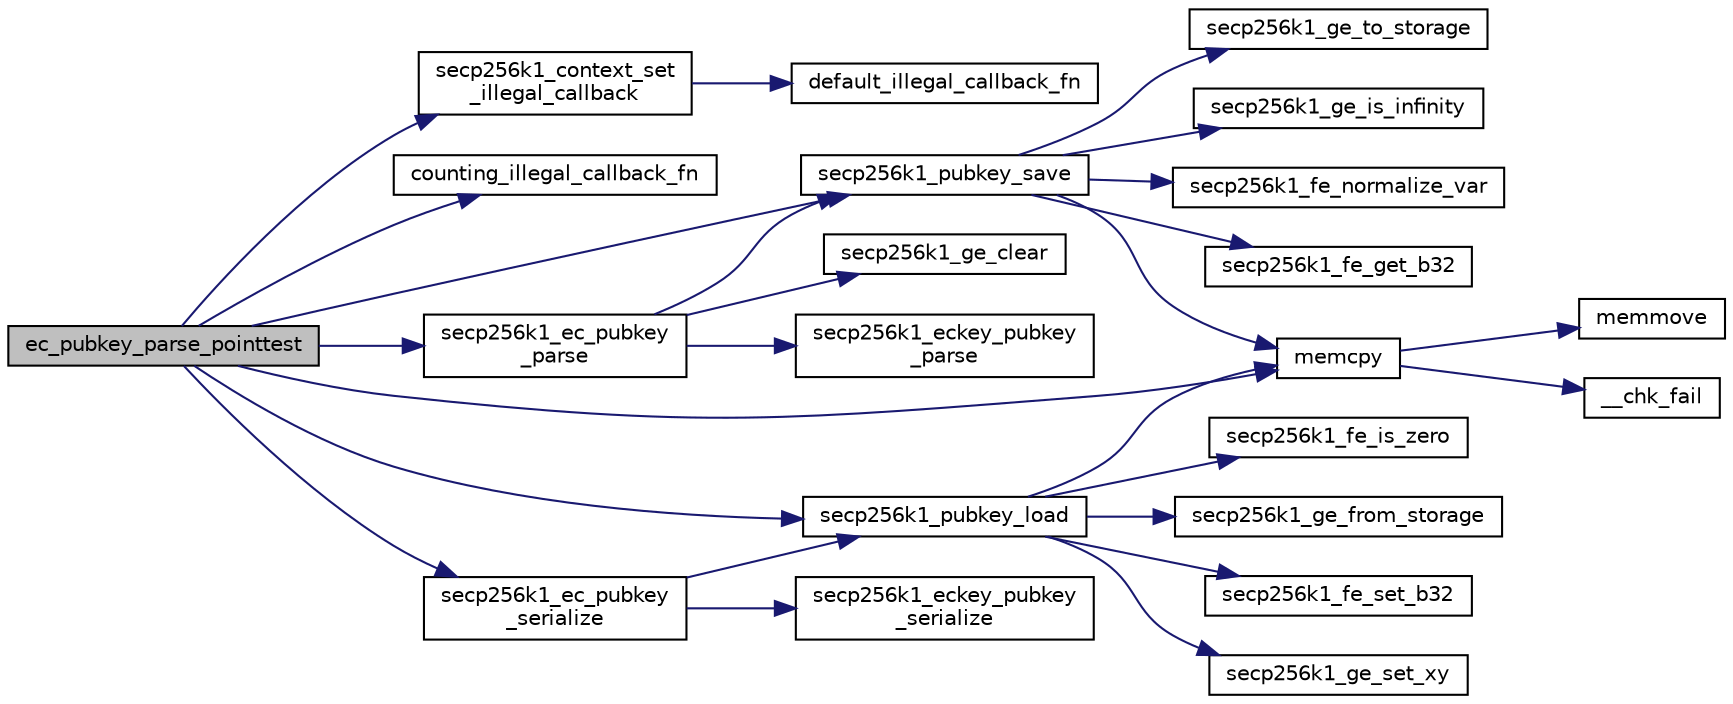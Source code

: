 digraph "ec_pubkey_parse_pointtest"
{
  edge [fontname="Helvetica",fontsize="10",labelfontname="Helvetica",labelfontsize="10"];
  node [fontname="Helvetica",fontsize="10",shape=record];
  rankdir="LR";
  Node43 [label="ec_pubkey_parse_pointtest",height=0.2,width=0.4,color="black", fillcolor="grey75", style="filled", fontcolor="black"];
  Node43 -> Node44 [color="midnightblue",fontsize="10",style="solid",fontname="Helvetica"];
  Node44 [label="secp256k1_context_set\l_illegal_callback",height=0.2,width=0.4,color="black", fillcolor="white", style="filled",URL="$d7/dd3/secp256k1_8h.html#a3ec29bece9974f9535337eb7d91b351c",tooltip="Set a callback function to be called when an illegal argument is passed to an API call..."];
  Node44 -> Node45 [color="midnightblue",fontsize="10",style="solid",fontname="Helvetica"];
  Node45 [label="default_illegal_callback_fn",height=0.2,width=0.4,color="black", fillcolor="white", style="filled",URL="$d1/d8c/secp256k1_8c.html#a66c010ece461590245c65fdd55390dbd"];
  Node43 -> Node46 [color="midnightblue",fontsize="10",style="solid",fontname="Helvetica"];
  Node46 [label="counting_illegal_callback_fn",height=0.2,width=0.4,color="black", fillcolor="white", style="filled",URL="$d5/d7f/tests_8c.html#aca891583e3aabfd8139ca28e7d12e28d"];
  Node43 -> Node47 [color="midnightblue",fontsize="10",style="solid",fontname="Helvetica"];
  Node47 [label="memcpy",height=0.2,width=0.4,color="black", fillcolor="white", style="filled",URL="$d5/d9f/glibc__compat_8cpp.html#a0f46826ab0466591e136db24394923cf"];
  Node47 -> Node48 [color="midnightblue",fontsize="10",style="solid",fontname="Helvetica"];
  Node48 [label="memmove",height=0.2,width=0.4,color="black", fillcolor="white", style="filled",URL="$d5/d9f/glibc__compat_8cpp.html#a9778d49e9029dd75bc53ecbbf9f5e9a1"];
  Node47 -> Node49 [color="midnightblue",fontsize="10",style="solid",fontname="Helvetica"];
  Node49 [label="__chk_fail",height=0.2,width=0.4,color="black", fillcolor="white", style="filled",URL="$d5/d9f/glibc__compat_8cpp.html#a424ac71631da5ada2976630ff67051d1"];
  Node43 -> Node50 [color="midnightblue",fontsize="10",style="solid",fontname="Helvetica"];
  Node50 [label="secp256k1_ec_pubkey\l_parse",height=0.2,width=0.4,color="black", fillcolor="white", style="filled",URL="$d7/dd3/secp256k1_8h.html#a4e5dc8952c9a7e791376505ef2023ca1",tooltip="Parse a variable-length public key into the pubkey object. "];
  Node50 -> Node51 [color="midnightblue",fontsize="10",style="solid",fontname="Helvetica"];
  Node51 [label="secp256k1_eckey_pubkey\l_parse",height=0.2,width=0.4,color="black", fillcolor="white", style="filled",URL="$da/dff/eckey_8h.html#ae0cdb1eef2dc770d70aac0ad50a35e9a"];
  Node50 -> Node52 [color="midnightblue",fontsize="10",style="solid",fontname="Helvetica"];
  Node52 [label="secp256k1_pubkey_save",height=0.2,width=0.4,color="black", fillcolor="white", style="filled",URL="$d1/d8c/secp256k1_8c.html#aa061c9c5c861017bef990e5c4653e0f4"];
  Node52 -> Node53 [color="midnightblue",fontsize="10",style="solid",fontname="Helvetica"];
  Node53 [label="secp256k1_ge_to_storage",height=0.2,width=0.4,color="black", fillcolor="white", style="filled",URL="$d9/dd1/group_8h.html#ad6499ae629f998e50d8614869ee3c67f",tooltip="Convert a group element to the storage type. "];
  Node52 -> Node47 [color="midnightblue",fontsize="10",style="solid",fontname="Helvetica"];
  Node52 -> Node54 [color="midnightblue",fontsize="10",style="solid",fontname="Helvetica"];
  Node54 [label="secp256k1_ge_is_infinity",height=0.2,width=0.4,color="black", fillcolor="white", style="filled",URL="$d9/dd1/group_8h.html#ac83592db46af97faf7ba9b9a39a1f6ff",tooltip="Check whether a group element is the point at infinity. "];
  Node52 -> Node55 [color="midnightblue",fontsize="10",style="solid",fontname="Helvetica"];
  Node55 [label="secp256k1_fe_normalize_var",height=0.2,width=0.4,color="black", fillcolor="white", style="filled",URL="$d5/d5a/field_8h.html#a2d45c987537eadb2923c93aa3af9db71",tooltip="Normalize a field element, without constant-time guarantee. "];
  Node52 -> Node56 [color="midnightblue",fontsize="10",style="solid",fontname="Helvetica"];
  Node56 [label="secp256k1_fe_get_b32",height=0.2,width=0.4,color="black", fillcolor="white", style="filled",URL="$d5/d5a/field_8h.html#abb1017649be14b9ac1823be3c573e542",tooltip="Convert a field element to a 32-byte big endian value. "];
  Node50 -> Node57 [color="midnightblue",fontsize="10",style="solid",fontname="Helvetica"];
  Node57 [label="secp256k1_ge_clear",height=0.2,width=0.4,color="black", fillcolor="white", style="filled",URL="$d9/dd1/group_8h.html#a34793cf48794f089bb28597d1a9f23b2",tooltip="Clear a secp256k1_ge to prevent leaking sensitive information. "];
  Node43 -> Node58 [color="midnightblue",fontsize="10",style="solid",fontname="Helvetica"];
  Node58 [label="secp256k1_ec_pubkey\l_serialize",height=0.2,width=0.4,color="black", fillcolor="white", style="filled",URL="$d7/dd3/secp256k1_8h.html#a34977bf00322e510e881160c421836d7",tooltip="Serialize a pubkey object into a serialized byte sequence. "];
  Node58 -> Node59 [color="midnightblue",fontsize="10",style="solid",fontname="Helvetica"];
  Node59 [label="secp256k1_pubkey_load",height=0.2,width=0.4,color="black", fillcolor="white", style="filled",URL="$d1/d8c/secp256k1_8c.html#a9966ec041e71010d1593ae2211ffb843"];
  Node59 -> Node47 [color="midnightblue",fontsize="10",style="solid",fontname="Helvetica"];
  Node59 -> Node60 [color="midnightblue",fontsize="10",style="solid",fontname="Helvetica"];
  Node60 [label="secp256k1_ge_from_storage",height=0.2,width=0.4,color="black", fillcolor="white", style="filled",URL="$d9/dd1/group_8h.html#a8c1e7f328284d9ba56404bb8d99bf765",tooltip="Convert a group element back from the storage type. "];
  Node59 -> Node61 [color="midnightblue",fontsize="10",style="solid",fontname="Helvetica"];
  Node61 [label="secp256k1_fe_set_b32",height=0.2,width=0.4,color="black", fillcolor="white", style="filled",URL="$d5/d5a/field_8h.html#a5c86a65052e3b135919c00fe2233a43d",tooltip="Set a field element equal to 32-byte big endian value. "];
  Node59 -> Node62 [color="midnightblue",fontsize="10",style="solid",fontname="Helvetica"];
  Node62 [label="secp256k1_ge_set_xy",height=0.2,width=0.4,color="black", fillcolor="white", style="filled",URL="$d9/dd1/group_8h.html#a34ab3d1a9a0a7ff0ed1cedff9db5f73c",tooltip="Set a group element equal to the point with given X and Y coordinates. "];
  Node59 -> Node63 [color="midnightblue",fontsize="10",style="solid",fontname="Helvetica"];
  Node63 [label="secp256k1_fe_is_zero",height=0.2,width=0.4,color="black", fillcolor="white", style="filled",URL="$d5/d5a/field_8h.html#a619ec4805df6cc54d70e6682ceebd098",tooltip="Verify whether a field element is zero. "];
  Node58 -> Node64 [color="midnightblue",fontsize="10",style="solid",fontname="Helvetica"];
  Node64 [label="secp256k1_eckey_pubkey\l_serialize",height=0.2,width=0.4,color="black", fillcolor="white", style="filled",URL="$da/dff/eckey_8h.html#ae1f52342d70928f16c8e606da59e6aa6"];
  Node43 -> Node59 [color="midnightblue",fontsize="10",style="solid",fontname="Helvetica"];
  Node43 -> Node52 [color="midnightblue",fontsize="10",style="solid",fontname="Helvetica"];
}
